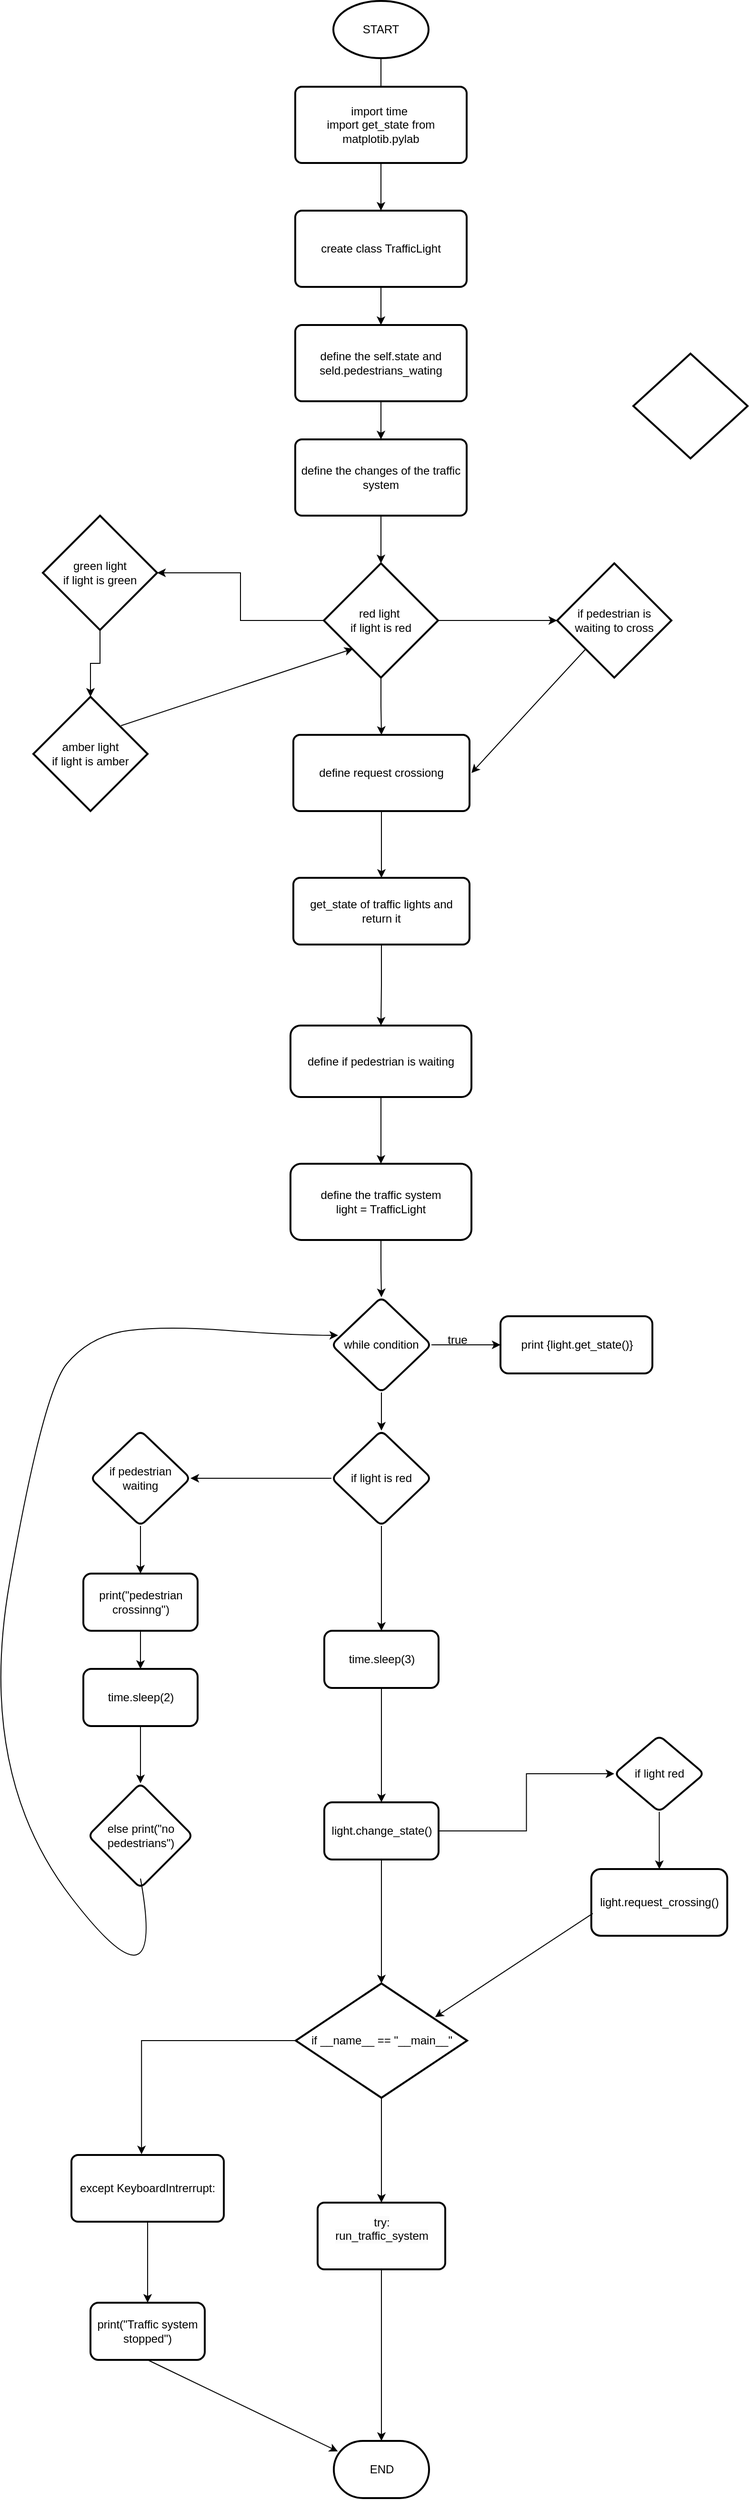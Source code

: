 <mxfile version="24.8.0">
  <diagram name="Page-1" id="ZgJk2FmDBryChwOd-72f">
    <mxGraphModel dx="857" dy="2014" grid="1" gridSize="10" guides="1" tooltips="1" connect="1" arrows="1" fold="1" page="1" pageScale="1" pageWidth="850" pageHeight="1100" math="0" shadow="0">
      <root>
        <mxCell id="0" />
        <mxCell id="1" parent="0" />
        <mxCell id="Qkc_8YQNWvHsXQ4IZDVN-4" value="START" style="strokeWidth=2;html=1;shape=mxgraph.flowchart.start_1;whiteSpace=wrap;" vertex="1" parent="1">
          <mxGeometry x="375" width="100" height="60" as="geometry" />
        </mxCell>
        <mxCell id="Qkc_8YQNWvHsXQ4IZDVN-6" value="" style="endArrow=classic;html=1;rounded=0;" edge="1" parent="1">
          <mxGeometry width="50" height="50" relative="1" as="geometry">
            <mxPoint x="425" y="60" as="sourcePoint" />
            <mxPoint x="425" y="110" as="targetPoint" />
            <Array as="points">
              <mxPoint x="425" y="60" />
            </Array>
          </mxGeometry>
        </mxCell>
        <mxCell id="Qkc_8YQNWvHsXQ4IZDVN-7" value="import time&amp;nbsp;&lt;div&gt;import get_state from matplotib.pylab&lt;/div&gt;" style="rounded=1;whiteSpace=wrap;html=1;absoluteArcSize=1;arcSize=14;strokeWidth=2;" vertex="1" parent="1">
          <mxGeometry x="335" y="90" width="180" height="80" as="geometry" />
        </mxCell>
        <mxCell id="Qkc_8YQNWvHsXQ4IZDVN-8" value="" style="endArrow=classic;html=1;rounded=0;exitX=0.5;exitY=1;exitDx=0;exitDy=0;entryX=0.5;entryY=0;entryDx=0;entryDy=0;" edge="1" parent="1" source="Qkc_8YQNWvHsXQ4IZDVN-7" target="Qkc_8YQNWvHsXQ4IZDVN-13">
          <mxGeometry width="50" height="50" relative="1" as="geometry">
            <mxPoint x="430" y="570" as="sourcePoint" />
            <mxPoint x="430" y="250" as="targetPoint" />
          </mxGeometry>
        </mxCell>
        <mxCell id="Qkc_8YQNWvHsXQ4IZDVN-16" value="" style="edgeStyle=orthogonalEdgeStyle;rounded=0;orthogonalLoop=1;jettySize=auto;html=1;" edge="1" parent="1" source="Qkc_8YQNWvHsXQ4IZDVN-13" target="Qkc_8YQNWvHsXQ4IZDVN-15">
          <mxGeometry relative="1" as="geometry" />
        </mxCell>
        <mxCell id="Qkc_8YQNWvHsXQ4IZDVN-13" value="create class TrafficLight" style="rounded=1;whiteSpace=wrap;html=1;absoluteArcSize=1;arcSize=14;strokeWidth=2;" vertex="1" parent="1">
          <mxGeometry x="335" y="220" width="180" height="80" as="geometry" />
        </mxCell>
        <mxCell id="Qkc_8YQNWvHsXQ4IZDVN-25" value="" style="edgeStyle=orthogonalEdgeStyle;rounded=0;orthogonalLoop=1;jettySize=auto;html=1;" edge="1" parent="1" source="Qkc_8YQNWvHsXQ4IZDVN-15" target="Qkc_8YQNWvHsXQ4IZDVN-18">
          <mxGeometry relative="1" as="geometry" />
        </mxCell>
        <mxCell id="Qkc_8YQNWvHsXQ4IZDVN-15" value="define the self.state and seld.pedestrians_wating" style="rounded=1;whiteSpace=wrap;html=1;absoluteArcSize=1;arcSize=14;strokeWidth=2;" vertex="1" parent="1">
          <mxGeometry x="335" y="340" width="180" height="80" as="geometry" />
        </mxCell>
        <mxCell id="Qkc_8YQNWvHsXQ4IZDVN-18" value="define the changes of the traffic system" style="rounded=1;whiteSpace=wrap;html=1;absoluteArcSize=1;arcSize=14;strokeWidth=2;" vertex="1" parent="1">
          <mxGeometry x="335" y="460" width="180" height="80" as="geometry" />
        </mxCell>
        <mxCell id="Qkc_8YQNWvHsXQ4IZDVN-31" value="" style="edgeStyle=orthogonalEdgeStyle;rounded=0;orthogonalLoop=1;jettySize=auto;html=1;" edge="1" parent="1" source="Qkc_8YQNWvHsXQ4IZDVN-26" target="Qkc_8YQNWvHsXQ4IZDVN-28">
          <mxGeometry relative="1" as="geometry" />
        </mxCell>
        <mxCell id="Qkc_8YQNWvHsXQ4IZDVN-37" value="" style="edgeStyle=orthogonalEdgeStyle;rounded=0;orthogonalLoop=1;jettySize=auto;html=1;" edge="1" parent="1" source="Qkc_8YQNWvHsXQ4IZDVN-26" target="Qkc_8YQNWvHsXQ4IZDVN-36">
          <mxGeometry relative="1" as="geometry" />
        </mxCell>
        <mxCell id="Qkc_8YQNWvHsXQ4IZDVN-45" value="" style="edgeStyle=orthogonalEdgeStyle;rounded=0;orthogonalLoop=1;jettySize=auto;html=1;" edge="1" parent="1" source="Qkc_8YQNWvHsXQ4IZDVN-26" target="Qkc_8YQNWvHsXQ4IZDVN-44">
          <mxGeometry relative="1" as="geometry" />
        </mxCell>
        <mxCell id="Qkc_8YQNWvHsXQ4IZDVN-26" value="red light&amp;nbsp;&lt;div&gt;if light is red&lt;/div&gt;" style="strokeWidth=2;html=1;shape=mxgraph.flowchart.decision;whiteSpace=wrap;" vertex="1" parent="1">
          <mxGeometry x="365" y="590" width="120" height="120" as="geometry" />
        </mxCell>
        <mxCell id="Qkc_8YQNWvHsXQ4IZDVN-32" value="" style="edgeStyle=orthogonalEdgeStyle;rounded=0;orthogonalLoop=1;jettySize=auto;html=1;" edge="1" parent="1" source="Qkc_8YQNWvHsXQ4IZDVN-28" target="Qkc_8YQNWvHsXQ4IZDVN-29">
          <mxGeometry relative="1" as="geometry" />
        </mxCell>
        <mxCell id="Qkc_8YQNWvHsXQ4IZDVN-28" value="&lt;div&gt;green light&lt;/div&gt;if light is green" style="strokeWidth=2;html=1;shape=mxgraph.flowchart.decision;whiteSpace=wrap;" vertex="1" parent="1">
          <mxGeometry x="70" y="540" width="120" height="120" as="geometry" />
        </mxCell>
        <mxCell id="Qkc_8YQNWvHsXQ4IZDVN-29" value="amber light&lt;div&gt;if light is amber&lt;/div&gt;" style="strokeWidth=2;html=1;shape=mxgraph.flowchart.decision;whiteSpace=wrap;" vertex="1" parent="1">
          <mxGeometry x="60" y="730" width="120" height="120" as="geometry" />
        </mxCell>
        <mxCell id="Qkc_8YQNWvHsXQ4IZDVN-30" value="" style="strokeWidth=2;html=1;shape=mxgraph.flowchart.decision;whiteSpace=wrap;" vertex="1" parent="1">
          <mxGeometry x="690" y="370" width="120" height="110" as="geometry" />
        </mxCell>
        <mxCell id="Qkc_8YQNWvHsXQ4IZDVN-34" value="" style="endArrow=classic;html=1;rounded=0;entryX=0.256;entryY=0.747;entryDx=0;entryDy=0;entryPerimeter=0;exitX=0.767;exitY=0.253;exitDx=0;exitDy=0;exitPerimeter=0;" edge="1" parent="1" source="Qkc_8YQNWvHsXQ4IZDVN-29" target="Qkc_8YQNWvHsXQ4IZDVN-26">
          <mxGeometry width="50" height="50" relative="1" as="geometry">
            <mxPoint x="170" y="790" as="sourcePoint" />
            <mxPoint x="220" y="740" as="targetPoint" />
          </mxGeometry>
        </mxCell>
        <mxCell id="Qkc_8YQNWvHsXQ4IZDVN-35" style="edgeStyle=orthogonalEdgeStyle;rounded=0;orthogonalLoop=1;jettySize=auto;html=1;entryX=0.5;entryY=0;entryDx=0;entryDy=0;entryPerimeter=0;" edge="1" parent="1" source="Qkc_8YQNWvHsXQ4IZDVN-18" target="Qkc_8YQNWvHsXQ4IZDVN-26">
          <mxGeometry relative="1" as="geometry" />
        </mxCell>
        <mxCell id="Qkc_8YQNWvHsXQ4IZDVN-36" value="if pedestrian is waiting to cross" style="strokeWidth=2;html=1;shape=mxgraph.flowchart.decision;whiteSpace=wrap;" vertex="1" parent="1">
          <mxGeometry x="610" y="590" width="120" height="120" as="geometry" />
        </mxCell>
        <mxCell id="Qkc_8YQNWvHsXQ4IZDVN-50" value="" style="edgeStyle=orthogonalEdgeStyle;rounded=0;orthogonalLoop=1;jettySize=auto;html=1;" edge="1" parent="1" source="Qkc_8YQNWvHsXQ4IZDVN-44" target="Qkc_8YQNWvHsXQ4IZDVN-49">
          <mxGeometry relative="1" as="geometry" />
        </mxCell>
        <mxCell id="Qkc_8YQNWvHsXQ4IZDVN-44" value="define request crossiong" style="rounded=1;whiteSpace=wrap;html=1;absoluteArcSize=1;arcSize=14;strokeWidth=2;" vertex="1" parent="1">
          <mxGeometry x="333" y="770" width="185" height="80" as="geometry" />
        </mxCell>
        <mxCell id="Qkc_8YQNWvHsXQ4IZDVN-48" value="" style="endArrow=classic;html=1;rounded=0;" edge="1" parent="1">
          <mxGeometry width="50" height="50" relative="1" as="geometry">
            <mxPoint x="640" y="680" as="sourcePoint" />
            <mxPoint x="520" y="810" as="targetPoint" />
          </mxGeometry>
        </mxCell>
        <mxCell id="Qkc_8YQNWvHsXQ4IZDVN-52" value="" style="edgeStyle=orthogonalEdgeStyle;rounded=0;orthogonalLoop=1;jettySize=auto;html=1;" edge="1" parent="1" source="Qkc_8YQNWvHsXQ4IZDVN-49" target="Qkc_8YQNWvHsXQ4IZDVN-51">
          <mxGeometry relative="1" as="geometry" />
        </mxCell>
        <mxCell id="Qkc_8YQNWvHsXQ4IZDVN-49" value="get_state of traffic lights and return it" style="rounded=1;whiteSpace=wrap;html=1;absoluteArcSize=1;arcSize=14;strokeWidth=2;" vertex="1" parent="1">
          <mxGeometry x="333" y="920" width="185" height="70" as="geometry" />
        </mxCell>
        <mxCell id="Qkc_8YQNWvHsXQ4IZDVN-54" value="" style="edgeStyle=orthogonalEdgeStyle;rounded=0;orthogonalLoop=1;jettySize=auto;html=1;" edge="1" parent="1" source="Qkc_8YQNWvHsXQ4IZDVN-51" target="Qkc_8YQNWvHsXQ4IZDVN-53">
          <mxGeometry relative="1" as="geometry" />
        </mxCell>
        <mxCell id="Qkc_8YQNWvHsXQ4IZDVN-51" value="define if pedestrian is waiting" style="whiteSpace=wrap;html=1;rounded=1;arcSize=14;strokeWidth=2;" vertex="1" parent="1">
          <mxGeometry x="330" y="1075" width="190" height="75" as="geometry" />
        </mxCell>
        <mxCell id="Qkc_8YQNWvHsXQ4IZDVN-56" value="" style="edgeStyle=orthogonalEdgeStyle;rounded=0;orthogonalLoop=1;jettySize=auto;html=1;" edge="1" parent="1" source="Qkc_8YQNWvHsXQ4IZDVN-53" target="Qkc_8YQNWvHsXQ4IZDVN-55">
          <mxGeometry relative="1" as="geometry" />
        </mxCell>
        <mxCell id="Qkc_8YQNWvHsXQ4IZDVN-53" value="define the traffic system&lt;div&gt;light = TrafficLight&lt;/div&gt;" style="whiteSpace=wrap;html=1;rounded=1;arcSize=14;strokeWidth=2;" vertex="1" parent="1">
          <mxGeometry x="330" y="1220" width="190" height="80" as="geometry" />
        </mxCell>
        <mxCell id="Qkc_8YQNWvHsXQ4IZDVN-58" value="" style="edgeStyle=orthogonalEdgeStyle;rounded=0;orthogonalLoop=1;jettySize=auto;html=1;" edge="1" parent="1" source="Qkc_8YQNWvHsXQ4IZDVN-55" target="Qkc_8YQNWvHsXQ4IZDVN-57">
          <mxGeometry relative="1" as="geometry" />
        </mxCell>
        <mxCell id="Qkc_8YQNWvHsXQ4IZDVN-76" value="" style="edgeStyle=orthogonalEdgeStyle;rounded=0;orthogonalLoop=1;jettySize=auto;html=1;" edge="1" parent="1" source="Qkc_8YQNWvHsXQ4IZDVN-55" target="Qkc_8YQNWvHsXQ4IZDVN-60">
          <mxGeometry relative="1" as="geometry" />
        </mxCell>
        <mxCell id="Qkc_8YQNWvHsXQ4IZDVN-55" value="while condition" style="rhombus;whiteSpace=wrap;html=1;rounded=1;arcSize=14;strokeWidth=2;" vertex="1" parent="1">
          <mxGeometry x="373" y="1360" width="105" height="100" as="geometry" />
        </mxCell>
        <mxCell id="Qkc_8YQNWvHsXQ4IZDVN-57" value="print {light.get_state()}" style="whiteSpace=wrap;html=1;rounded=1;arcSize=14;strokeWidth=2;" vertex="1" parent="1">
          <mxGeometry x="550.5" y="1380" width="159.5" height="60" as="geometry" />
        </mxCell>
        <mxCell id="Qkc_8YQNWvHsXQ4IZDVN-59" value="true" style="text;html=1;align=center;verticalAlign=middle;resizable=0;points=[];autosize=1;strokeColor=none;fillColor=none;" vertex="1" parent="1">
          <mxGeometry x="485" y="1390" width="40" height="30" as="geometry" />
        </mxCell>
        <mxCell id="Qkc_8YQNWvHsXQ4IZDVN-63" value="" style="edgeStyle=orthogonalEdgeStyle;rounded=0;orthogonalLoop=1;jettySize=auto;html=1;" edge="1" parent="1" source="Qkc_8YQNWvHsXQ4IZDVN-60" target="Qkc_8YQNWvHsXQ4IZDVN-62">
          <mxGeometry relative="1" as="geometry" />
        </mxCell>
        <mxCell id="Qkc_8YQNWvHsXQ4IZDVN-71" value="" style="edgeStyle=orthogonalEdgeStyle;rounded=0;orthogonalLoop=1;jettySize=auto;html=1;exitX=0.5;exitY=1;exitDx=0;exitDy=0;" edge="1" parent="1" source="Qkc_8YQNWvHsXQ4IZDVN-60" target="Qkc_8YQNWvHsXQ4IZDVN-70">
          <mxGeometry relative="1" as="geometry">
            <mxPoint x="270" y="1470" as="sourcePoint" />
          </mxGeometry>
        </mxCell>
        <mxCell id="Qkc_8YQNWvHsXQ4IZDVN-60" value="if light is red" style="rhombus;whiteSpace=wrap;html=1;rounded=1;arcSize=14;strokeWidth=2;" vertex="1" parent="1">
          <mxGeometry x="373" y="1500" width="105" height="100" as="geometry" />
        </mxCell>
        <mxCell id="Qkc_8YQNWvHsXQ4IZDVN-65" value="" style="edgeStyle=orthogonalEdgeStyle;rounded=0;orthogonalLoop=1;jettySize=auto;html=1;" edge="1" parent="1" source="Qkc_8YQNWvHsXQ4IZDVN-62" target="Qkc_8YQNWvHsXQ4IZDVN-64">
          <mxGeometry relative="1" as="geometry" />
        </mxCell>
        <mxCell id="Qkc_8YQNWvHsXQ4IZDVN-62" value="if pedestrian waiting" style="rhombus;whiteSpace=wrap;html=1;rounded=1;arcSize=14;strokeWidth=2;" vertex="1" parent="1">
          <mxGeometry x="120" y="1500" width="105" height="100" as="geometry" />
        </mxCell>
        <mxCell id="Qkc_8YQNWvHsXQ4IZDVN-67" value="" style="edgeStyle=orthogonalEdgeStyle;rounded=0;orthogonalLoop=1;jettySize=auto;html=1;" edge="1" parent="1" source="Qkc_8YQNWvHsXQ4IZDVN-64" target="Qkc_8YQNWvHsXQ4IZDVN-66">
          <mxGeometry relative="1" as="geometry" />
        </mxCell>
        <mxCell id="Qkc_8YQNWvHsXQ4IZDVN-64" value="print(&quot;pedestrian crossinng&#39;&#39;)" style="whiteSpace=wrap;html=1;rounded=1;arcSize=14;strokeWidth=2;" vertex="1" parent="1">
          <mxGeometry x="112.5" y="1650" width="120" height="60" as="geometry" />
        </mxCell>
        <mxCell id="Qkc_8YQNWvHsXQ4IZDVN-69" value="" style="edgeStyle=orthogonalEdgeStyle;rounded=0;orthogonalLoop=1;jettySize=auto;html=1;" edge="1" parent="1" source="Qkc_8YQNWvHsXQ4IZDVN-66" target="Qkc_8YQNWvHsXQ4IZDVN-68">
          <mxGeometry relative="1" as="geometry" />
        </mxCell>
        <mxCell id="Qkc_8YQNWvHsXQ4IZDVN-66" value="time.sleep(2)" style="whiteSpace=wrap;html=1;rounded=1;arcSize=14;strokeWidth=2;" vertex="1" parent="1">
          <mxGeometry x="112.5" y="1750" width="120" height="60" as="geometry" />
        </mxCell>
        <mxCell id="Qkc_8YQNWvHsXQ4IZDVN-68" value="else print(&quot;no pedestrians&quot;)" style="rhombus;whiteSpace=wrap;html=1;rounded=1;arcSize=14;strokeWidth=2;" vertex="1" parent="1">
          <mxGeometry x="117.5" y="1870" width="110" height="110" as="geometry" />
        </mxCell>
        <mxCell id="Qkc_8YQNWvHsXQ4IZDVN-75" value="" style="edgeStyle=orthogonalEdgeStyle;rounded=0;orthogonalLoop=1;jettySize=auto;html=1;" edge="1" parent="1" source="Qkc_8YQNWvHsXQ4IZDVN-70" target="Qkc_8YQNWvHsXQ4IZDVN-74">
          <mxGeometry relative="1" as="geometry" />
        </mxCell>
        <mxCell id="Qkc_8YQNWvHsXQ4IZDVN-70" value="time.sleep(3)" style="whiteSpace=wrap;html=1;rounded=1;arcSize=14;strokeWidth=2;" vertex="1" parent="1">
          <mxGeometry x="365.5" y="1710" width="120" height="60" as="geometry" />
        </mxCell>
        <mxCell id="Qkc_8YQNWvHsXQ4IZDVN-85" value="" style="edgeStyle=orthogonalEdgeStyle;rounded=0;orthogonalLoop=1;jettySize=auto;html=1;" edge="1" parent="1" source="Qkc_8YQNWvHsXQ4IZDVN-74" target="Qkc_8YQNWvHsXQ4IZDVN-84">
          <mxGeometry relative="1" as="geometry" />
        </mxCell>
        <mxCell id="Qkc_8YQNWvHsXQ4IZDVN-89" value="" style="edgeStyle=orthogonalEdgeStyle;rounded=0;orthogonalLoop=1;jettySize=auto;html=1;" edge="1" parent="1" source="Qkc_8YQNWvHsXQ4IZDVN-74" target="Qkc_8YQNWvHsXQ4IZDVN-90">
          <mxGeometry relative="1" as="geometry">
            <mxPoint x="425.5" y="2080.0" as="targetPoint" />
          </mxGeometry>
        </mxCell>
        <mxCell id="Qkc_8YQNWvHsXQ4IZDVN-74" value="light.change_state()" style="whiteSpace=wrap;html=1;rounded=1;arcSize=14;strokeWidth=2;" vertex="1" parent="1">
          <mxGeometry x="365.5" y="1890" width="120" height="60" as="geometry" />
        </mxCell>
        <mxCell id="Qkc_8YQNWvHsXQ4IZDVN-83" value="" style="curved=1;endArrow=classic;html=1;rounded=0;exitX=0.5;exitY=1;exitDx=0;exitDy=0;" edge="1" parent="1">
          <mxGeometry width="50" height="50" relative="1" as="geometry">
            <mxPoint x="172.5" y="1970.0" as="sourcePoint" />
            <mxPoint x="380" y="1400" as="targetPoint" />
            <Array as="points">
              <mxPoint x="200" y="2120" />
              <mxPoint y="1860" />
              <mxPoint x="70" y="1460" />
              <mxPoint x="120" y="1400" />
              <mxPoint x="200" y="1390" />
              <mxPoint x="330" y="1400" />
            </Array>
          </mxGeometry>
        </mxCell>
        <mxCell id="Qkc_8YQNWvHsXQ4IZDVN-87" value="" style="edgeStyle=orthogonalEdgeStyle;rounded=0;orthogonalLoop=1;jettySize=auto;html=1;" edge="1" parent="1" source="Qkc_8YQNWvHsXQ4IZDVN-84" target="Qkc_8YQNWvHsXQ4IZDVN-86">
          <mxGeometry relative="1" as="geometry" />
        </mxCell>
        <mxCell id="Qkc_8YQNWvHsXQ4IZDVN-84" value="if light red" style="rhombus;whiteSpace=wrap;html=1;rounded=1;arcSize=14;strokeWidth=2;" vertex="1" parent="1">
          <mxGeometry x="670" y="1820" width="94.5" height="80" as="geometry" />
        </mxCell>
        <mxCell id="Qkc_8YQNWvHsXQ4IZDVN-86" value="light.request_crossing()" style="whiteSpace=wrap;html=1;rounded=1;arcSize=14;strokeWidth=2;" vertex="1" parent="1">
          <mxGeometry x="645.87" y="1960" width="142.75" height="70" as="geometry" />
        </mxCell>
        <mxCell id="Qkc_8YQNWvHsXQ4IZDVN-93" value="" style="edgeStyle=orthogonalEdgeStyle;rounded=0;orthogonalLoop=1;jettySize=auto;html=1;entryX=0.5;entryY=0;entryDx=0;entryDy=0;" edge="1" parent="1" source="Qkc_8YQNWvHsXQ4IZDVN-90" target="Qkc_8YQNWvHsXQ4IZDVN-100">
          <mxGeometry relative="1" as="geometry">
            <mxPoint x="454" y="2290" as="targetPoint" />
          </mxGeometry>
        </mxCell>
        <mxCell id="Qkc_8YQNWvHsXQ4IZDVN-95" value="" style="edgeStyle=orthogonalEdgeStyle;rounded=0;orthogonalLoop=1;jettySize=auto;html=1;entryX=0.46;entryY=-0.01;entryDx=0;entryDy=0;entryPerimeter=0;" edge="1" parent="1" source="Qkc_8YQNWvHsXQ4IZDVN-90" target="Qkc_8YQNWvHsXQ4IZDVN-96">
          <mxGeometry relative="1" as="geometry">
            <mxPoint x="172.5" y="2260" as="targetPoint" />
          </mxGeometry>
        </mxCell>
        <mxCell id="Qkc_8YQNWvHsXQ4IZDVN-90" value="if __name__ == &quot;__main__&quot;" style="strokeWidth=2;html=1;shape=mxgraph.flowchart.decision;whiteSpace=wrap;" vertex="1" parent="1">
          <mxGeometry x="335.5" y="2080" width="180" height="120" as="geometry" />
        </mxCell>
        <mxCell id="Qkc_8YQNWvHsXQ4IZDVN-91" value="" style="endArrow=classic;html=1;rounded=0;entryX=0.813;entryY=0.295;entryDx=0;entryDy=0;entryPerimeter=0;exitX=0.011;exitY=0.665;exitDx=0;exitDy=0;exitPerimeter=0;" edge="1" parent="1" source="Qkc_8YQNWvHsXQ4IZDVN-86" target="Qkc_8YQNWvHsXQ4IZDVN-90">
          <mxGeometry width="50" height="50" relative="1" as="geometry">
            <mxPoint x="540" y="2080" as="sourcePoint" />
            <mxPoint x="590" y="2030" as="targetPoint" />
          </mxGeometry>
        </mxCell>
        <mxCell id="Qkc_8YQNWvHsXQ4IZDVN-98" value="" style="edgeStyle=orthogonalEdgeStyle;rounded=0;orthogonalLoop=1;jettySize=auto;html=1;" edge="1" parent="1" source="Qkc_8YQNWvHsXQ4IZDVN-96" target="Qkc_8YQNWvHsXQ4IZDVN-97">
          <mxGeometry relative="1" as="geometry" />
        </mxCell>
        <mxCell id="Qkc_8YQNWvHsXQ4IZDVN-96" value="except KeyboardIntrerrupt:" style="rounded=1;whiteSpace=wrap;html=1;absoluteArcSize=1;arcSize=14;strokeWidth=2;" vertex="1" parent="1">
          <mxGeometry x="100" y="2260" width="160" height="70" as="geometry" />
        </mxCell>
        <mxCell id="Qkc_8YQNWvHsXQ4IZDVN-97" value="print(&quot;Traffic system stopped&quot;)" style="whiteSpace=wrap;html=1;rounded=1;arcSize=14;strokeWidth=2;" vertex="1" parent="1">
          <mxGeometry x="120" y="2415" width="120" height="60" as="geometry" />
        </mxCell>
        <mxCell id="Qkc_8YQNWvHsXQ4IZDVN-100" value="&#xa;&lt;span style=&quot;color: rgb(0, 0, 0); font-family: Helvetica; font-size: 12px; font-style: normal; font-variant-ligatures: normal; font-variant-caps: normal; font-weight: 400; letter-spacing: normal; orphans: 2; text-align: center; text-indent: 0px; text-transform: none; widows: 2; word-spacing: 0px; -webkit-text-stroke-width: 0px; white-space: normal; background-color: rgb(251, 251, 251); text-decoration-thickness: initial; text-decoration-style: initial; text-decoration-color: initial; display: inline !important; float: none;&quot;&gt;try:&lt;/span&gt;&lt;div style=&quot;forced-color-adjust: none; color: rgb(0, 0, 0); font-family: Helvetica; font-size: 12px; font-style: normal; font-variant-ligatures: normal; font-variant-caps: normal; font-weight: 400; letter-spacing: normal; orphans: 2; text-align: center; text-indent: 0px; text-transform: none; widows: 2; word-spacing: 0px; -webkit-text-stroke-width: 0px; white-space: normal; background-color: rgb(251, 251, 251); text-decoration-thickness: initial; text-decoration-style: initial; text-decoration-color: initial;&quot;&gt;run_traffic_system&lt;/div&gt;&#xa;&#xa;" style="rounded=1;whiteSpace=wrap;html=1;absoluteArcSize=1;arcSize=14;strokeWidth=2;" vertex="1" parent="1">
          <mxGeometry x="358.5" y="2310" width="134" height="70" as="geometry" />
        </mxCell>
        <mxCell id="Qkc_8YQNWvHsXQ4IZDVN-101" value="END" style="strokeWidth=2;html=1;shape=mxgraph.flowchart.terminator;whiteSpace=wrap;" vertex="1" parent="1">
          <mxGeometry x="375.5" y="2560" width="100" height="60" as="geometry" />
        </mxCell>
        <mxCell id="Qkc_8YQNWvHsXQ4IZDVN-102" value="" style="endArrow=classic;html=1;rounded=0;exitX=0.5;exitY=1;exitDx=0;exitDy=0;entryX=0.042;entryY=0.183;entryDx=0;entryDy=0;entryPerimeter=0;" edge="1" parent="1" source="Qkc_8YQNWvHsXQ4IZDVN-97" target="Qkc_8YQNWvHsXQ4IZDVN-101">
          <mxGeometry width="50" height="50" relative="1" as="geometry">
            <mxPoint x="420" y="2520" as="sourcePoint" />
            <mxPoint x="470" y="2470" as="targetPoint" />
          </mxGeometry>
        </mxCell>
        <mxCell id="Qkc_8YQNWvHsXQ4IZDVN-103" value="" style="endArrow=classic;html=1;rounded=0;exitX=0.5;exitY=1;exitDx=0;exitDy=0;entryX=0.5;entryY=0;entryDx=0;entryDy=0;entryPerimeter=0;" edge="1" parent="1" source="Qkc_8YQNWvHsXQ4IZDVN-100" target="Qkc_8YQNWvHsXQ4IZDVN-101">
          <mxGeometry width="50" height="50" relative="1" as="geometry">
            <mxPoint x="420" y="2520" as="sourcePoint" />
            <mxPoint x="470" y="2470" as="targetPoint" />
          </mxGeometry>
        </mxCell>
      </root>
    </mxGraphModel>
  </diagram>
</mxfile>
